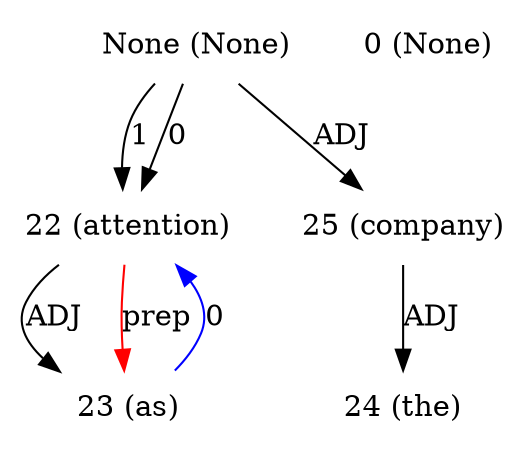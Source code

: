 digraph G{
edge [dir=forward]
node [shape=plaintext]

None [label="None (None)"]
None -> 22 [label="1"]
None [label="None (None)"]
None -> 22 [label="0"]
None [label="None (None)"]
None -> 25 [label="ADJ"]
0 [label="0 (None)"]
22 [label="22 (attention)"]
22 -> 23 [label="ADJ"]
23 [label="23 (as)"]
23 -> 22 [label="0", color="blue"]
22 -> 23 [label="prep", color="red"]
24 [label="24 (the)"]
25 [label="25 (company)"]
25 -> 24 [label="ADJ"]
}
